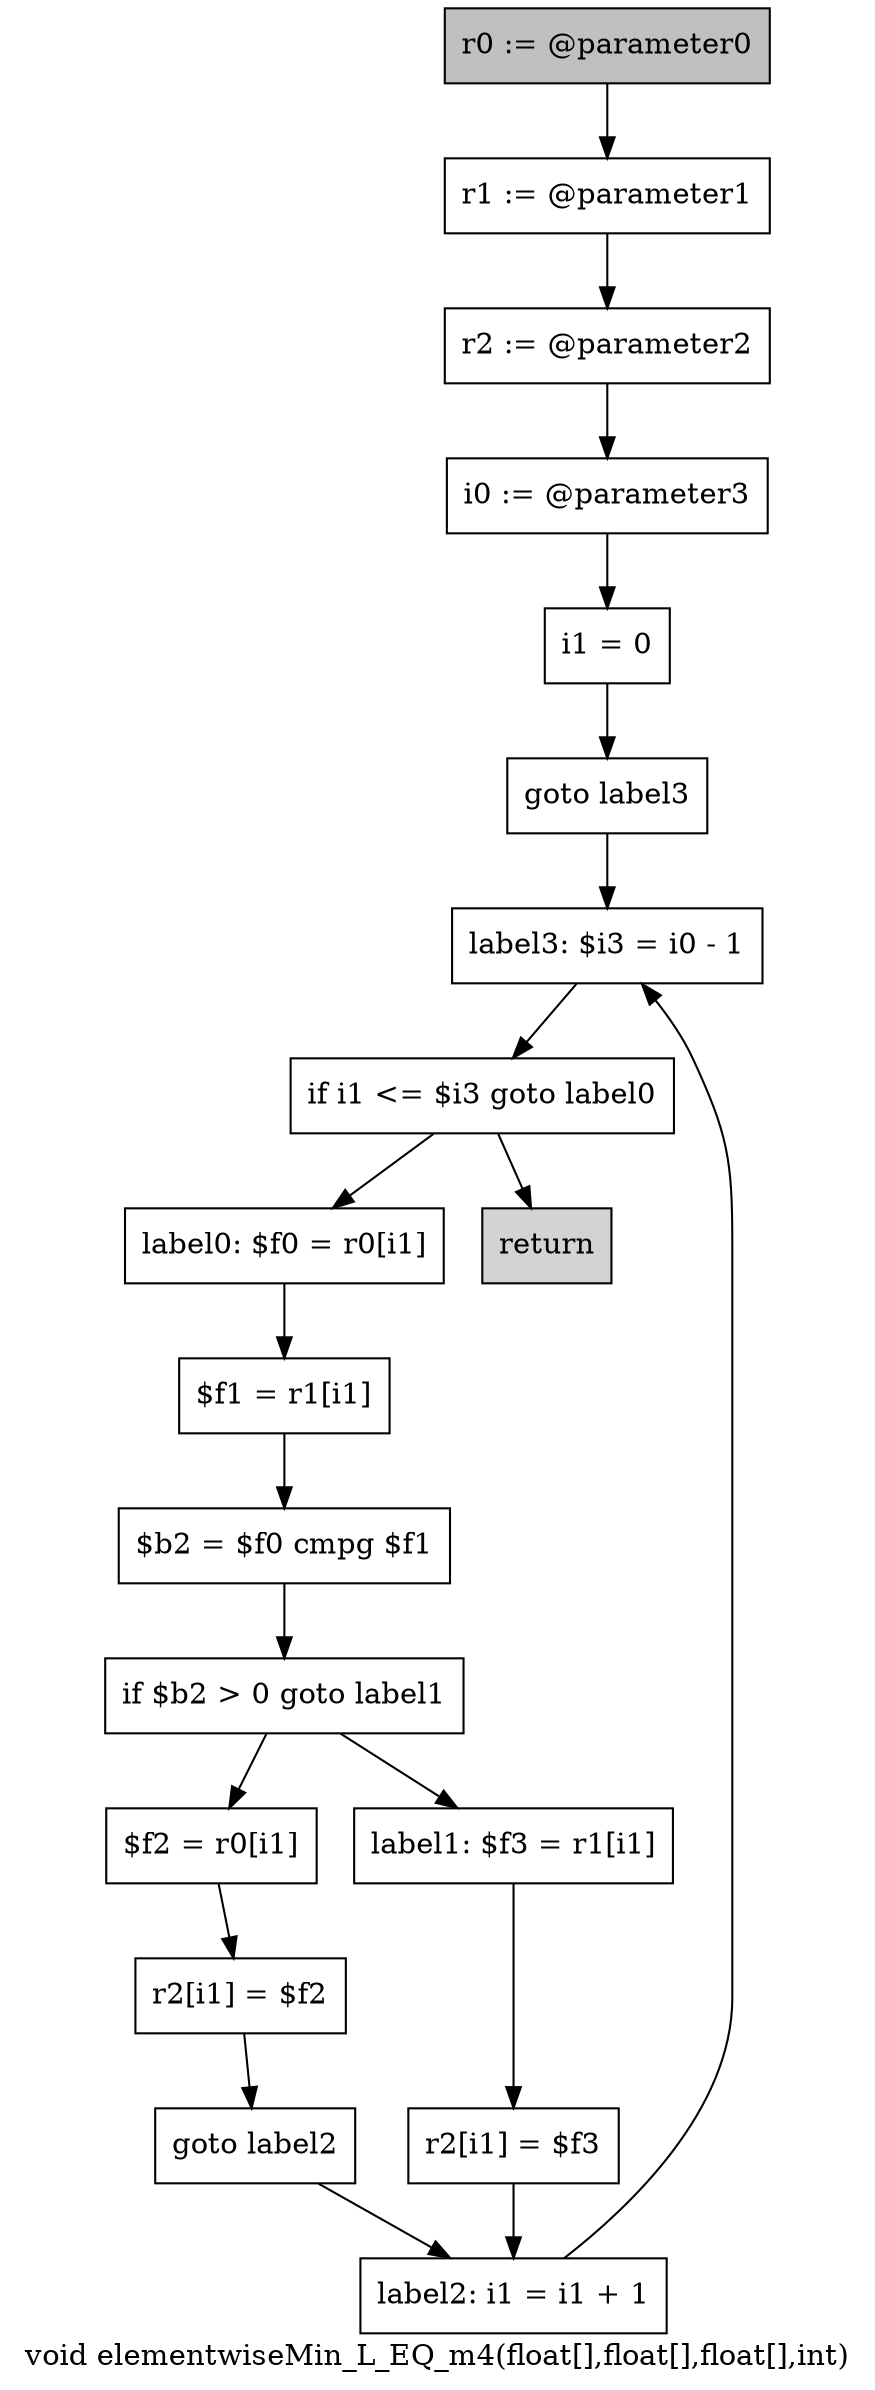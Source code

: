digraph "void elementwiseMin_L_EQ_m4(float[],float[],float[],int)" {
    label="void elementwiseMin_L_EQ_m4(float[],float[],float[],int)";
    node [shape=box];
    "0" [style=filled,fillcolor=gray,label="r0 := @parameter0",];
    "1" [label="r1 := @parameter1",];
    "0"->"1";
    "2" [label="r2 := @parameter2",];
    "1"->"2";
    "3" [label="i0 := @parameter3",];
    "2"->"3";
    "4" [label="i1 = 0",];
    "3"->"4";
    "5" [label="goto label3",];
    "4"->"5";
    "16" [label="label3: $i3 = i0 - 1",];
    "5"->"16";
    "6" [label="label0: $f0 = r0[i1]",];
    "7" [label="$f1 = r1[i1]",];
    "6"->"7";
    "8" [label="$b2 = $f0 cmpg $f1",];
    "7"->"8";
    "9" [label="if $b2 > 0 goto label1",];
    "8"->"9";
    "10" [label="$f2 = r0[i1]",];
    "9"->"10";
    "13" [label="label1: $f3 = r1[i1]",];
    "9"->"13";
    "11" [label="r2[i1] = $f2",];
    "10"->"11";
    "12" [label="goto label2",];
    "11"->"12";
    "15" [label="label2: i1 = i1 + 1",];
    "12"->"15";
    "14" [label="r2[i1] = $f3",];
    "13"->"14";
    "14"->"15";
    "15"->"16";
    "17" [label="if i1 <= $i3 goto label0",];
    "16"->"17";
    "17"->"6";
    "18" [style=filled,fillcolor=lightgray,label="return",];
    "17"->"18";
}
